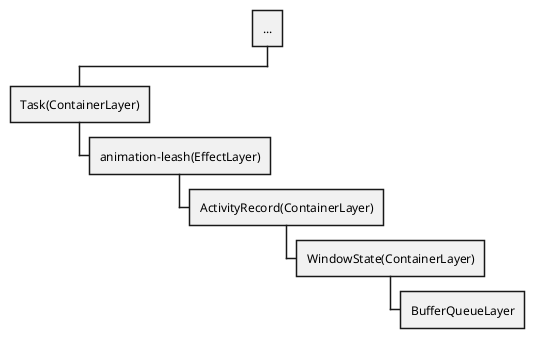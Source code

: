 @startwbs
'https://plantuml.com/wbs-diagram

* ...
** Task(ContainerLayer)
*** animation-leash(EffectLayer)
**** ActivityRecord(ContainerLayer)
***** WindowState(ContainerLayer)
****** BufferQueueLayer
@endwbs
